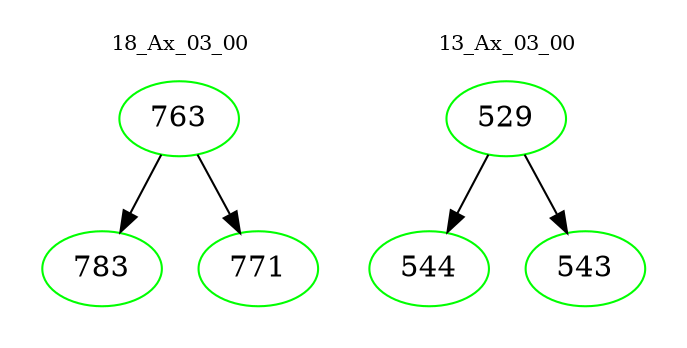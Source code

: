 digraph{
subgraph cluster_0 {
color = white
label = "18_Ax_03_00";
fontsize=10;
T0_763 [label="763", color="green"]
T0_763 -> T0_783 [color="black"]
T0_783 [label="783", color="green"]
T0_763 -> T0_771 [color="black"]
T0_771 [label="771", color="green"]
}
subgraph cluster_1 {
color = white
label = "13_Ax_03_00";
fontsize=10;
T1_529 [label="529", color="green"]
T1_529 -> T1_544 [color="black"]
T1_544 [label="544", color="green"]
T1_529 -> T1_543 [color="black"]
T1_543 [label="543", color="green"]
}
}
